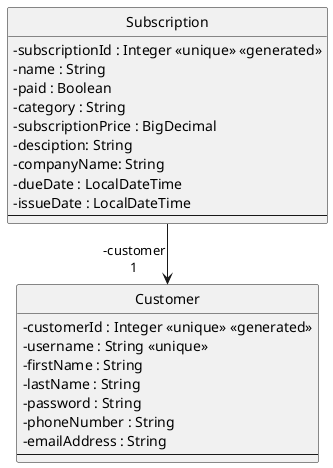 @startuml

skinparam {
    Style strictuml
    RoundCorner 5
    ' use characters instead of icons for showing visibility
    ClassAttributeIconSize 0
    Database {
	' the default border no longer matches the normal colours (bug?), so fix this
	BorderColor #A80036
    }
    Sequence {
	' make activations yellow too
	LifeLineBackgroundColor #FDFDCD

	' make stereotypes less ugly
	Stereotype {
		Font {
			Size 11
			Style plain
		}
	}
    }
}
 
class "Customer" as customer {
    -customerId : Integer <<unique>> <<generated>>
    -username : String <<unique>>
    -firstName : String
    -lastName : String
    -password : String
    -phoneNumber : String
    -emailAddress : String
    '-card_details? 
  --
}

class "Subscription" as sub {
    -subscriptionId : Integer <<unique>> <<generated>>
    -name : String
    -paid : Boolean
    -category : String
    -subscriptionPrice : BigDecimal
    -desciption: String
    -companyName: String
    -dueDate : LocalDateTime
    -issueDate : LocalDateTime
  --
}

sub --> "-customer\n1" customer

@enduml
